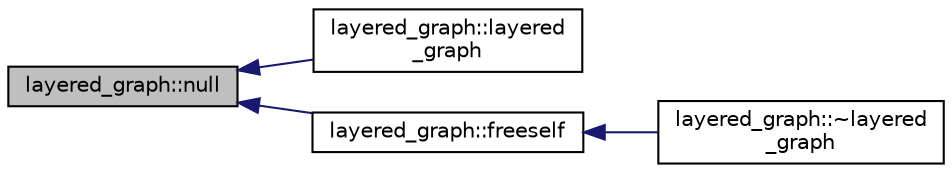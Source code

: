 digraph "layered_graph::null"
{
  edge [fontname="Helvetica",fontsize="10",labelfontname="Helvetica",labelfontsize="10"];
  node [fontname="Helvetica",fontsize="10",shape=record];
  rankdir="LR";
  Node485 [label="layered_graph::null",height=0.2,width=0.4,color="black", fillcolor="grey75", style="filled", fontcolor="black"];
  Node485 -> Node486 [dir="back",color="midnightblue",fontsize="10",style="solid",fontname="Helvetica"];
  Node486 [label="layered_graph::layered\l_graph",height=0.2,width=0.4,color="black", fillcolor="white", style="filled",URL="$da/db1/classlayered__graph.html#a4376cdc81ba893f988b1b6e96e8f6c97"];
  Node485 -> Node487 [dir="back",color="midnightblue",fontsize="10",style="solid",fontname="Helvetica"];
  Node487 [label="layered_graph::freeself",height=0.2,width=0.4,color="black", fillcolor="white", style="filled",URL="$da/db1/classlayered__graph.html#a125d492d12cce07cfad75e6cc9e1e2b0"];
  Node487 -> Node488 [dir="back",color="midnightblue",fontsize="10",style="solid",fontname="Helvetica"];
  Node488 [label="layered_graph::~layered\l_graph",height=0.2,width=0.4,color="black", fillcolor="white", style="filled",URL="$da/db1/classlayered__graph.html#a8e078a5d771a1b22faaa4ffa434025b9"];
}
